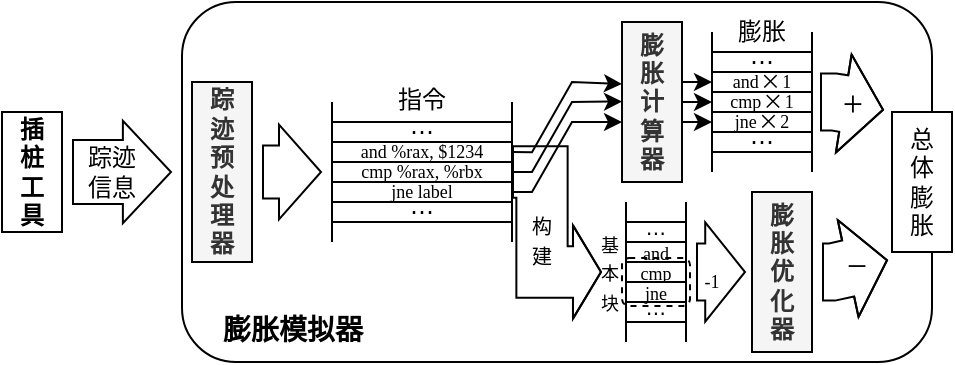 <mxfile version="21.2.8" type="device">
  <diagram id="St27-cORcO92l97fnLac" name="Page-1">
    <mxGraphModel dx="1194" dy="755" grid="1" gridSize="10" guides="0" tooltips="1" connect="1" arrows="1" fold="1" page="1" pageScale="1" pageWidth="850" pageHeight="1100" math="1" shadow="0">
      <root>
        <mxCell id="0" />
        <mxCell id="1" parent="0" />
        <mxCell id="D0E-5MZY_BvvPaC-04b--69" value="" style="group;fontFamily=mono;" parent="1" vertex="1" connectable="0">
          <mxGeometry x="570" y="25" width="50" height="70" as="geometry" />
        </mxCell>
        <mxCell id="D0E-5MZY_BvvPaC-04b--49" value="cmp&amp;nbsp;⨉ 1" style="rounded=0;whiteSpace=wrap;html=1;fontSize=9;fontFamily=mono;" parent="D0E-5MZY_BvvPaC-04b--69" vertex="1">
          <mxGeometry y="30" width="50" height="10" as="geometry" />
        </mxCell>
        <mxCell id="D0E-5MZY_BvvPaC-04b--50" value="jne&amp;nbsp;⨉ 2" style="rounded=0;whiteSpace=wrap;html=1;fontSize=9;fontFamily=mono;" parent="D0E-5MZY_BvvPaC-04b--69" vertex="1">
          <mxGeometry y="40" width="50" height="10" as="geometry" />
        </mxCell>
        <mxCell id="D0E-5MZY_BvvPaC-04b--51" value="and&amp;nbsp;⨉ 1" style="rounded=0;whiteSpace=wrap;html=1;fontSize=9;fontFamily=mono;" parent="D0E-5MZY_BvvPaC-04b--69" vertex="1">
          <mxGeometry y="20" width="50" height="10" as="geometry" />
        </mxCell>
        <mxCell id="D0E-5MZY_BvvPaC-04b--53" value="&lt;span style=&quot;font-size: 12px;&quot;&gt;⋯&lt;/span&gt;" style="rounded=0;whiteSpace=wrap;html=1;fontSize=10;fontFamily=mono;" parent="D0E-5MZY_BvvPaC-04b--69" vertex="1">
          <mxGeometry y="10" width="50" height="10" as="geometry" />
        </mxCell>
        <mxCell id="D0E-5MZY_BvvPaC-04b--54" value="&lt;span style=&quot;font-size: 12px;&quot;&gt;⋯&lt;/span&gt;" style="rounded=0;whiteSpace=wrap;html=1;fontSize=10;fontFamily=mono;" parent="D0E-5MZY_BvvPaC-04b--69" vertex="1">
          <mxGeometry y="50" width="50" height="10" as="geometry" />
        </mxCell>
        <mxCell id="D0E-5MZY_BvvPaC-04b--55" value="" style="endArrow=none;html=1;rounded=0;fontSize=10;fontFamily=mono;" parent="D0E-5MZY_BvvPaC-04b--69" edge="1">
          <mxGeometry width="50" height="50" relative="1" as="geometry">
            <mxPoint x="50" y="70" as="sourcePoint" />
            <mxPoint x="50" as="targetPoint" />
          </mxGeometry>
        </mxCell>
        <mxCell id="D0E-5MZY_BvvPaC-04b--68" value="" style="endArrow=none;html=1;rounded=0;fontSize=10;fontFamily=mono;" parent="D0E-5MZY_BvvPaC-04b--69" edge="1">
          <mxGeometry width="50" height="50" relative="1" as="geometry">
            <mxPoint y="70" as="sourcePoint" />
            <mxPoint as="targetPoint" />
          </mxGeometry>
        </mxCell>
        <mxCell id="4v8RvBFlj4kQAlVuKydC-35" value="" style="rounded=1;whiteSpace=wrap;html=1;fontFamily=mono;fontSize=6;fillColor=none;" parent="1" vertex="1">
          <mxGeometry x="305" y="10" width="375" height="180" as="geometry" />
        </mxCell>
        <mxCell id="D0E-5MZY_BvvPaC-04b--89" value="" style="shape=flexArrow;endArrow=classic;html=1;rounded=0;fontFamily=mono;fontSize=9;width=25.631;endSize=4.336;startSize=6.547;" parent="1" edge="1">
          <mxGeometry width="50" height="50" relative="1" as="geometry">
            <mxPoint x="470" y="95" as="sourcePoint" />
            <mxPoint x="515" y="145" as="targetPoint" />
            <Array as="points">
              <mxPoint x="485" y="95" />
              <mxPoint x="485" y="145" />
            </Array>
          </mxGeometry>
        </mxCell>
        <mxCell id="D0E-5MZY_BvvPaC-04b--56" value="" style="group;fontFamily=mono;" parent="1" vertex="1" connectable="0">
          <mxGeometry x="380" y="60" width="90" height="70" as="geometry" />
        </mxCell>
        <mxCell id="D0E-5MZY_BvvPaC-04b--41" value="cmp %rax, %rbx" style="rounded=0;whiteSpace=wrap;html=1;fontSize=9;fontFamily=mono;" parent="D0E-5MZY_BvvPaC-04b--56" vertex="1">
          <mxGeometry y="30" width="90.0" height="10" as="geometry" />
        </mxCell>
        <mxCell id="D0E-5MZY_BvvPaC-04b--42" value="jne label" style="rounded=0;whiteSpace=wrap;html=1;fontSize=9;fontFamily=mono;" parent="D0E-5MZY_BvvPaC-04b--56" vertex="1">
          <mxGeometry y="40" width="90.0" height="10" as="geometry" />
        </mxCell>
        <mxCell id="D0E-5MZY_BvvPaC-04b--43" value="and %rax, $1234" style="rounded=0;whiteSpace=wrap;html=1;fontSize=9;fontFamily=mono;" parent="D0E-5MZY_BvvPaC-04b--56" vertex="1">
          <mxGeometry y="20" width="90.0" height="10" as="geometry" />
        </mxCell>
        <mxCell id="D0E-5MZY_BvvPaC-04b--44" value="&lt;span style=&quot;font-size: 12px;&quot;&gt;⋯&lt;/span&gt;" style="rounded=0;whiteSpace=wrap;html=1;fontSize=10;fontFamily=mono;" parent="D0E-5MZY_BvvPaC-04b--56" vertex="1">
          <mxGeometry y="50" width="90.0" height="10" as="geometry" />
        </mxCell>
        <mxCell id="D0E-5MZY_BvvPaC-04b--45" value="" style="endArrow=none;html=1;rounded=0;fontSize=10;fontFamily=mono;" parent="D0E-5MZY_BvvPaC-04b--56" edge="1">
          <mxGeometry width="50" height="50" relative="1" as="geometry">
            <mxPoint y="70" as="sourcePoint" />
            <mxPoint as="targetPoint" />
          </mxGeometry>
        </mxCell>
        <mxCell id="D0E-5MZY_BvvPaC-04b--46" value="" style="endArrow=none;html=1;rounded=0;fontSize=10;fontFamily=mono;" parent="D0E-5MZY_BvvPaC-04b--56" edge="1">
          <mxGeometry width="50" height="50" relative="1" as="geometry">
            <mxPoint x="90.0" y="70" as="sourcePoint" />
            <mxPoint x="90.0" as="targetPoint" />
          </mxGeometry>
        </mxCell>
        <mxCell id="D0E-5MZY_BvvPaC-04b--52" value="&lt;span style=&quot;font-size: 12px;&quot;&gt;⋯&lt;/span&gt;" style="rounded=0;whiteSpace=wrap;html=1;fontSize=10;fontFamily=mono;" parent="D0E-5MZY_BvvPaC-04b--56" vertex="1">
          <mxGeometry y="10" width="90.0" height="10" as="geometry" />
        </mxCell>
        <mxCell id="4v8RvBFlj4kQAlVuKydC-26" value="" style="endArrow=classic;html=1;rounded=0;fontFamily=mono;" parent="1" target="D0E-5MZY_BvvPaC-04b--51" edge="1">
          <mxGeometry width="50" height="50" relative="1" as="geometry">
            <mxPoint x="540" y="50" as="sourcePoint" />
            <mxPoint x="590" y="5" as="targetPoint" />
          </mxGeometry>
        </mxCell>
        <mxCell id="4v8RvBFlj4kQAlVuKydC-27" value="" style="endArrow=classic;html=1;rounded=0;fontFamily=mono;" parent="1" target="D0E-5MZY_BvvPaC-04b--49" edge="1">
          <mxGeometry width="50" height="50" relative="1" as="geometry">
            <mxPoint x="540" y="60" as="sourcePoint" />
            <mxPoint x="560.0" y="60" as="targetPoint" />
          </mxGeometry>
        </mxCell>
        <mxCell id="4v8RvBFlj4kQAlVuKydC-28" value="" style="endArrow=classic;html=1;rounded=0;fontFamily=mono;" parent="1" target="D0E-5MZY_BvvPaC-04b--50" edge="1">
          <mxGeometry width="50" height="50" relative="1" as="geometry">
            <mxPoint x="540" y="70" as="sourcePoint" />
            <mxPoint x="560.0" y="70" as="targetPoint" />
          </mxGeometry>
        </mxCell>
        <mxCell id="D0E-5MZY_BvvPaC-04b--91" value="&lt;span style=&quot;font-size: 14px;&quot;&gt;&lt;b&gt;膨胀模拟器&lt;/b&gt;&lt;/span&gt;" style="text;html=1;align=center;verticalAlign=middle;resizable=0;points=[];autosize=1;strokeColor=none;fillColor=none;fontSize=9;fontFamily=mono;" parent="1" vertex="1">
          <mxGeometry x="315" y="160" width="90" height="30" as="geometry" />
        </mxCell>
        <mxCell id="4v8RvBFlj4kQAlVuKydC-6" value="指令" style="text;html=1;strokeColor=none;fillColor=none;align=center;verticalAlign=middle;whiteSpace=wrap;rounded=0;fontFamily=mono;rotation=0;" parent="1" vertex="1">
          <mxGeometry x="405" y="54" width="40" height="10" as="geometry" />
        </mxCell>
        <mxCell id="4v8RvBFlj4kQAlVuKydC-10" value="" style="shape=flexArrow;endArrow=classic;html=1;rounded=0;fontFamily=mono;fontSize=9;endWidth=18.318;endSize=7.686;width=31.944;" parent="1" edge="1">
          <mxGeometry width="50" height="50" relative="1" as="geometry">
            <mxPoint x="250" y="95" as="sourcePoint" />
            <mxPoint x="300" y="95" as="targetPoint" />
          </mxGeometry>
        </mxCell>
        <mxCell id="4v8RvBFlj4kQAlVuKydC-12" value="踪迹&lt;br&gt;信息" style="text;html=1;strokeColor=none;fillColor=none;align=center;verticalAlign=middle;whiteSpace=wrap;rounded=0;fontFamily=mono;spacing=-2;" parent="1" vertex="1">
          <mxGeometry x="250" y="80" width="40" height="30" as="geometry" />
        </mxCell>
        <mxCell id="4v8RvBFlj4kQAlVuKydC-13" value="" style="shape=flexArrow;endArrow=classic;html=1;rounded=0;fontFamily=mono;fontSize=9;width=26.389;endSize=6.667;" parent="1" edge="1">
          <mxGeometry width="50" height="50" relative="1" as="geometry">
            <mxPoint x="345" y="95" as="sourcePoint" />
            <mxPoint x="375" y="95" as="targetPoint" />
          </mxGeometry>
        </mxCell>
        <mxCell id="4v8RvBFlj4kQAlVuKydC-14" value="" style="endArrow=classic;html=1;rounded=0;fontFamily=mono;exitX=1;exitY=0.5;exitDx=0;exitDy=0;" parent="1" source="D0E-5MZY_BvvPaC-04b--42" edge="1">
          <mxGeometry width="50" height="50" relative="1" as="geometry">
            <mxPoint x="470" y="105" as="sourcePoint" />
            <mxPoint x="525" y="70" as="targetPoint" />
            <Array as="points">
              <mxPoint x="480" y="105" />
              <mxPoint x="500" y="70" />
            </Array>
          </mxGeometry>
        </mxCell>
        <mxCell id="4v8RvBFlj4kQAlVuKydC-15" value="" style="endArrow=classic;html=1;rounded=0;fontFamily=mono;exitX=1;exitY=0.5;exitDx=0;exitDy=0;entryX=0.5;entryY=0;entryDx=0;entryDy=0;" parent="1" source="D0E-5MZY_BvvPaC-04b--41" edge="1">
          <mxGeometry width="50" height="50" relative="1" as="geometry">
            <mxPoint x="470.0" y="95.001" as="sourcePoint" />
            <mxPoint x="525.002" y="59.738" as="targetPoint" />
            <Array as="points">
              <mxPoint x="480" y="95" />
              <mxPoint x="500" y="60" />
            </Array>
          </mxGeometry>
        </mxCell>
        <mxCell id="4v8RvBFlj4kQAlVuKydC-16" value="" style="endArrow=classic;html=1;rounded=0;fontFamily=mono;exitX=1;exitY=0.5;exitDx=0;exitDy=0;" parent="1" source="D0E-5MZY_BvvPaC-04b--43" edge="1">
          <mxGeometry width="50" height="50" relative="1" as="geometry">
            <mxPoint x="470" y="85.002" as="sourcePoint" />
            <mxPoint x="525" y="51" as="targetPoint" />
            <Array as="points">
              <mxPoint x="480" y="85.12" />
              <mxPoint x="500" y="50" />
            </Array>
          </mxGeometry>
        </mxCell>
        <mxCell id="4v8RvBFlj4kQAlVuKydC-29" value="" style="shape=flexArrow;endArrow=classic;html=1;rounded=0;fontFamily=mono;fontSize=9;width=28.611;endSize=6.297;" parent="1" edge="1">
          <mxGeometry width="50" height="50" relative="1" as="geometry">
            <mxPoint x="562" y="145" as="sourcePoint" />
            <mxPoint x="587" y="145" as="targetPoint" />
          </mxGeometry>
        </mxCell>
        <mxCell id="4v8RvBFlj4kQAlVuKydC-59" value="&lt;font style=&quot;font-size: 18px;&quot;&gt;−&lt;/font&gt;" style="shape=flexArrow;endArrow=classic;html=1;rounded=0;fontFamily=mono;fontSize=9;width=28.611;endSize=6.297;" parent="1" edge="1">
          <mxGeometry width="50" height="50" relative="1" as="geometry">
            <mxPoint x="625" y="145" as="sourcePoint" />
            <mxPoint x="658" y="139" as="targetPoint" />
            <Array as="points">
              <mxPoint x="630" y="145" />
            </Array>
          </mxGeometry>
        </mxCell>
        <mxCell id="4v8RvBFlj4kQAlVuKydC-62" value="&lt;font style=&quot;font-size: 18px;&quot;&gt;+&lt;/font&gt;" style="shape=flexArrow;endArrow=classic;html=1;rounded=0;fontFamily=mono;fontSize=9;width=28.611;endSize=6.297;" parent="1" edge="1">
          <mxGeometry width="50" height="50" relative="1" as="geometry">
            <mxPoint x="624" y="60.0" as="sourcePoint" />
            <mxPoint x="656" y="64" as="targetPoint" />
            <Array as="points">
              <mxPoint x="631" y="60" />
            </Array>
          </mxGeometry>
        </mxCell>
        <mxCell id="I2pCe0PctB4uQJqFgP2L-1" value="膨胀" style="text;html=1;strokeColor=none;fillColor=none;align=center;verticalAlign=middle;whiteSpace=wrap;rounded=0;fontFamily=mono;rotation=0;" parent="1" vertex="1">
          <mxGeometry x="575" y="20" width="40" height="10" as="geometry" />
        </mxCell>
        <mxCell id="H_onQwagYbFWIBMiD7a2-11" value="&lt;span style=&quot;font-size: 10px;&quot;&gt;构&lt;br&gt;建&lt;br&gt;&lt;/span&gt;" style="text;html=1;strokeColor=none;fillColor=none;align=center;verticalAlign=middle;whiteSpace=wrap;rounded=0;fontFamily=mono;rotation=0;" parent="1" vertex="1">
          <mxGeometry x="480" y="123.75" width="10" height="10" as="geometry" />
        </mxCell>
        <mxCell id="H_onQwagYbFWIBMiD7a2-14" value="&lt;font style=&quot;font-size: 9px;&quot; face=&quot;mono&quot;&gt;基&lt;br&gt;本&lt;br&gt;块&lt;/font&gt;" style="text;html=1;strokeColor=none;fillColor=none;align=center;verticalAlign=middle;whiteSpace=wrap;rounded=0;rotation=0;" parent="1" vertex="1">
          <mxGeometry x="504" y="140" width="30" height="10" as="geometry" />
        </mxCell>
        <mxCell id="H_onQwagYbFWIBMiD7a2-2" value="&lt;font style=&quot;font-size: 9px;&quot;&gt;and&lt;/font&gt;" style="rounded=0;whiteSpace=wrap;html=1;fontFamily=mono;" parent="1" vertex="1">
          <mxGeometry x="527" y="130" width="30" height="10" as="geometry" />
        </mxCell>
        <mxCell id="H_onQwagYbFWIBMiD7a2-3" value="&lt;font style=&quot;font-size: 10px;&quot;&gt;⋯&lt;/font&gt;" style="rounded=0;whiteSpace=wrap;html=1;fontFamily=mono;" parent="1" vertex="1">
          <mxGeometry x="527" y="120" width="30" height="10" as="geometry" />
        </mxCell>
        <mxCell id="H_onQwagYbFWIBMiD7a2-4" value="&lt;font style=&quot;font-size: 10px;&quot;&gt;⋯&lt;/font&gt;" style="rounded=0;whiteSpace=wrap;html=1;fontFamily=mono;" parent="1" vertex="1">
          <mxGeometry x="527" y="160" width="30" height="10" as="geometry" />
        </mxCell>
        <mxCell id="H_onQwagYbFWIBMiD7a2-5" value="" style="endArrow=none;html=1;rounded=0;fontFamily=mono;fontSize=9;" parent="1" edge="1">
          <mxGeometry width="50" height="50" relative="1" as="geometry">
            <mxPoint x="557" y="180" as="sourcePoint" />
            <mxPoint x="557" y="110" as="targetPoint" />
          </mxGeometry>
        </mxCell>
        <mxCell id="H_onQwagYbFWIBMiD7a2-6" value="" style="endArrow=none;html=1;rounded=0;fontFamily=mono;fontSize=9;" parent="1" edge="1">
          <mxGeometry width="50" height="50" relative="1" as="geometry">
            <mxPoint x="527" y="180" as="sourcePoint" />
            <mxPoint x="527" y="110" as="targetPoint" />
          </mxGeometry>
        </mxCell>
        <mxCell id="H_onQwagYbFWIBMiD7a2-7" value="&lt;font style=&quot;font-size: 9px;&quot;&gt;cmp&lt;/font&gt;" style="rounded=0;whiteSpace=wrap;html=1;fontFamily=mono;" parent="1" vertex="1">
          <mxGeometry x="527" y="140" width="30" height="10" as="geometry" />
        </mxCell>
        <mxCell id="H_onQwagYbFWIBMiD7a2-8" value="&lt;font style=&quot;font-size: 9px;&quot;&gt;jne&lt;/font&gt;" style="rounded=0;whiteSpace=wrap;html=1;fontFamily=mono;" parent="1" vertex="1">
          <mxGeometry x="527" y="150" width="30" height="10" as="geometry" />
        </mxCell>
        <mxCell id="H_onQwagYbFWIBMiD7a2-21" value="&lt;font style=&quot;font-size: 9px;&quot; face=&quot;mono&quot;&gt;-1&lt;/font&gt;" style="text;html=1;strokeColor=none;fillColor=none;align=center;verticalAlign=middle;whiteSpace=wrap;rounded=0;rotation=0;" parent="1" vertex="1">
          <mxGeometry x="565" y="144" width="10" height="10" as="geometry" />
        </mxCell>
        <mxCell id="H_onQwagYbFWIBMiD7a2-24" value="" style="rounded=1;whiteSpace=wrap;html=1;fillColor=none;dashed=1;" parent="1" vertex="1">
          <mxGeometry x="525" y="138" width="34" height="24" as="geometry" />
        </mxCell>
        <mxCell id="-aTj4ORJrHz4akSNrJMS-1" value="&lt;b&gt;插&lt;br&gt;桩&lt;br&gt;工&lt;br&gt;具&lt;/b&gt;" style="rounded=0;whiteSpace=wrap;html=1;fontFamily=mono;rotation=0;flipH=1;" vertex="1" parent="1">
          <mxGeometry x="215" y="65" width="30" height="60" as="geometry" />
        </mxCell>
        <mxCell id="-aTj4ORJrHz4akSNrJMS-2" value="&lt;b&gt;踪&lt;br&gt;迹&lt;br&gt;预&lt;br&gt;处&lt;br&gt;理&lt;br&gt;器&lt;/b&gt;" style="rounded=0;whiteSpace=wrap;html=1;fontFamily=mono;fillColor=#f5f5f5;fontColor=#333333;strokeColor=#000000;rotation=0;" vertex="1" parent="1">
          <mxGeometry x="310" y="50" width="30" height="90" as="geometry" />
        </mxCell>
        <mxCell id="-aTj4ORJrHz4akSNrJMS-3" value="&lt;span style=&quot;font-size: 12px;&quot;&gt;&lt;b&gt;膨&lt;br&gt;胀&lt;br&gt;计&lt;br&gt;算&lt;br&gt;器&lt;/b&gt;&lt;br style=&quot;font-size: 8px;&quot;&gt;&lt;/span&gt;" style="rounded=0;whiteSpace=wrap;html=1;fontSize=8;fontFamily=mono;rotation=0;fillColor=#f5f5f5;fontColor=#333333;strokeColor=#000000;" vertex="1" parent="1">
          <mxGeometry x="525" y="20" width="30" height="80" as="geometry" />
        </mxCell>
        <mxCell id="-aTj4ORJrHz4akSNrJMS-4" value="&lt;font style=&quot;font-size: 12px;&quot;&gt;&lt;b&gt;膨&lt;br&gt;胀&lt;br&gt;优&lt;br&gt;化&lt;br&gt;器&lt;/b&gt;&lt;/font&gt;" style="rounded=0;whiteSpace=wrap;html=1;fontSize=8;fontFamily=mono;rotation=0;fillColor=#f5f5f5;fontColor=#333333;strokeColor=#000000;direction=south;" vertex="1" parent="1">
          <mxGeometry x="590" y="105" width="30" height="80" as="geometry" />
        </mxCell>
        <mxCell id="-aTj4ORJrHz4akSNrJMS-5" value="总&lt;br&gt;体&lt;br&gt;膨&lt;br&gt;胀" style="rounded=0;whiteSpace=wrap;html=1;fontFamily=mono;rotation=0;" vertex="1" parent="1">
          <mxGeometry x="660" y="65" width="30" height="70" as="geometry" />
        </mxCell>
      </root>
    </mxGraphModel>
  </diagram>
</mxfile>
